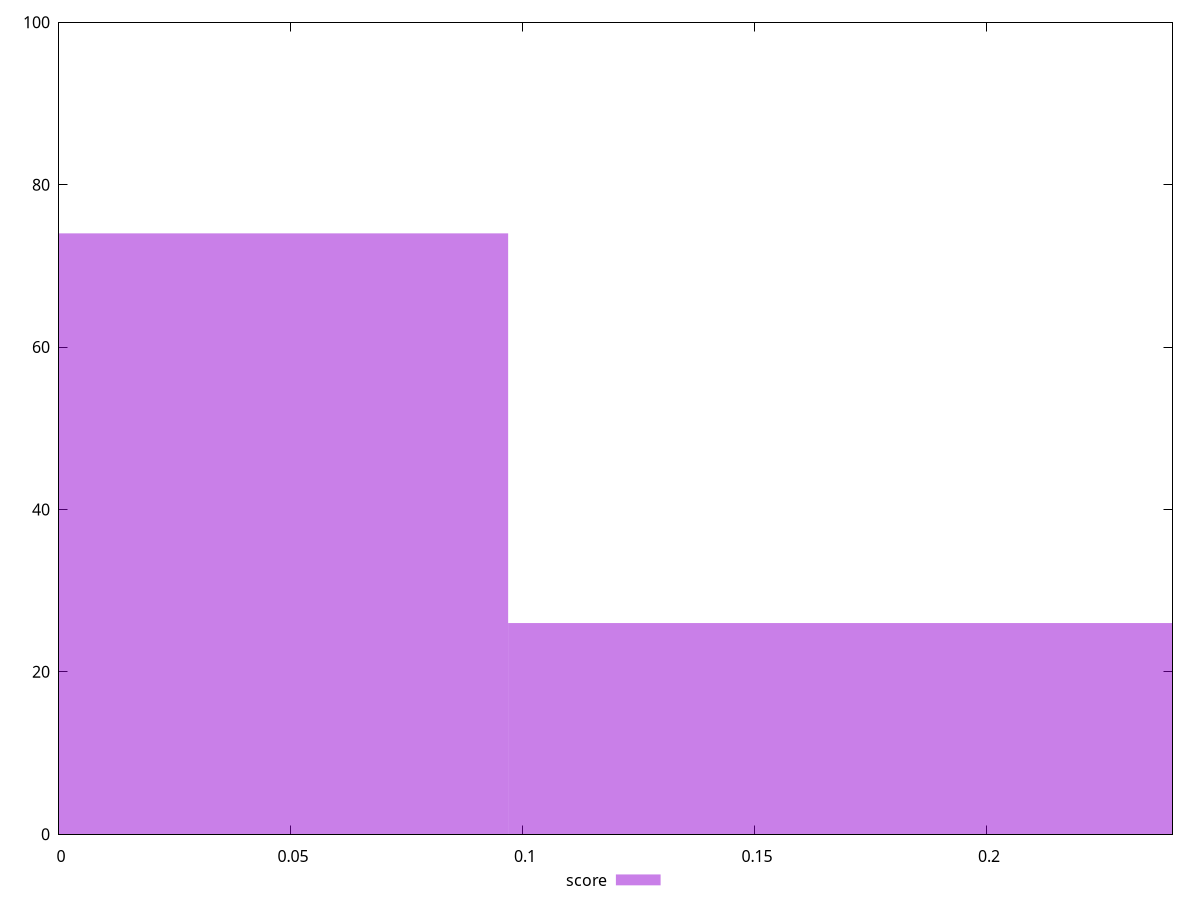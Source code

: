 reset

$score <<EOF
0 74
0.19361294926391176 26
EOF

set key outside below
set boxwidth 0.19361294926391176
set xrange [0:0.24]
set yrange [0:100]
set trange [0:100]
set style fill transparent solid 0.5 noborder
set terminal svg size 640, 490 enhanced background rgb 'white'
set output "report_00017_2021-02-10T15-08-03.406Z/cumulative-layout-shift/samples/pages+cached+noadtech+nomedia/score/histogram.svg"

plot $score title "score" with boxes

reset
